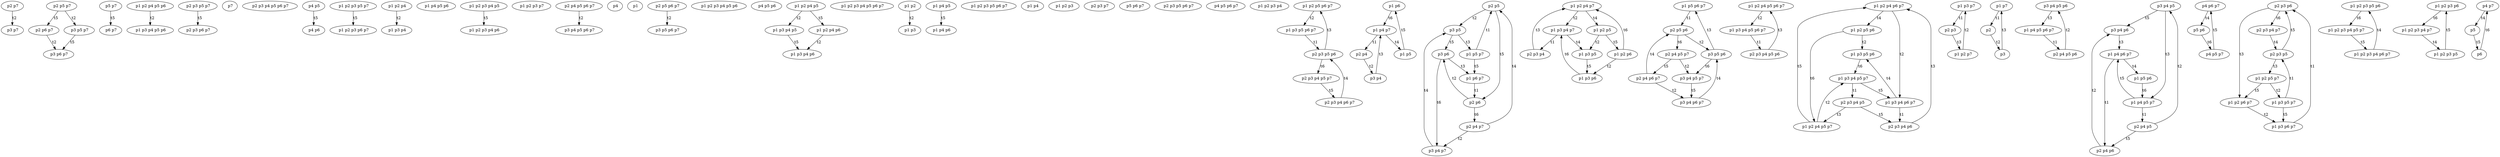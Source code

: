 digraph M {
" p3 p7" []
" p3 p7" []
" p3 p6 p7" []
" p6 p7" []
" p6 p7" []
" p1 p3 p4 p5 p6" []
" p1 p3 p4 p5 p6" []
" p2 p3 p6 p7" []
" p7" []
" p7" []
" p2 p3 p4 p5 p6 p7" []
" p2 p3 p4 p5 p6 p7" []
" p4 p6" []
" p1 p2 p3 p6 p7" []
" p1 p2 p3 p6 p7" []
" p1 p3 p4" []
" p1 p4 p5 p6" []
" p1 p4 p5 p6" []
" p1 p2 p3 p4 p6" []
" p1 p2 p3 p4 p6" []
" p1 p2 p3 p7" []
" p1 p2 p3 p7" []
" p3 p4 p5 p6 p7" []
" p3 p4 p5 p6 p7" []
" p4" []
" p4" []
" p1" []
" p1" []
" p3 p5 p6 p7" []
" p1 p2 p3 p4 p5 p6" []
" p1 p2 p3 p4 p5 p6" []
" p4 p5 p6" []
" p4 p5 p6" []
" p1 p3 p4 p6" []
" p1 p3 p4 p6" []
" p1 p2 p3 p4 p5 p6 p7" []
" p1 p2 p3 p4 p5 p6 p7" []
" p1 p3" []
" p1 p3" []
" p1 p4 p6" []
" p1 p2 p3 p5 p6 p7" []
" p1 p2 p3 p5 p6 p7" []
" p1 p4" []
" p1 p4" []
" p1 p2 p3" []
" p1 p2 p3" []
" p2 p3 p7" []
" p2 p3 p7" []
" p5 p6 p7" []
" p5 p6 p7" []
" p2 p3 p5 p6 p7" []
" p2 p3 p5 p6 p7" []
" p4 p5 p6 p7" []
" p4 p5 p6 p7" []
" p1 p2 p3 p4" []
" p1 p2 p3 p4" []
" p1 p2 p5 p6 p7"->" p1 p3 p5 p6 p7"[label = "t2"]
" p1 p3 p5 p6 p7"->" p2 p3 p5 p6"[label = "t1"]
" p2 p3 p5 p6"->" p1 p2 p5 p6 p7"[label = "t3"]
" p2 p3 p5 p6"->" p2 p3 p4 p5 p7"[label = "t6"]
" p2 p3 p4 p5 p7"->" p2 p3 p4 p6 p7"[label = "t5"]
" p2 p3 p4 p6 p7"->" p2 p3 p5 p6"[label = "t4"]
" p1 p6"->" p1 p4 p7"[label = "t6"]
" p1 p4 p7"->" p2 p4"[label = "t1"]
" p1 p4 p7"->" p1 p5"[label = "t4"]
" p2 p4"->" p3 p4"[label = "t2"]
" p1 p5"->" p1 p6"[label = "t5"]
" p3 p4"->" p1 p4 p7"[label = "t3"]
" p2 p5"->" p3 p5"[label = "t2"]
" p2 p5"->" p2 p6"[label = "t5"]
" p3 p5"->" p3 p6"[label = "t5"]
" p3 p5"->" p1 p5 p7"[label = "t3"]
" p2 p6"->" p3 p6"[label = "t2"]
" p2 p6"->" p2 p4 p7"[label = "t6"]
" p3 p6"->" p1 p6 p7"[label = "t3"]
" p3 p6"->" p3 p4 p7"[label = "t6"]
" p1 p5 p7"->" p2 p5"[label = "t1"]
" p1 p5 p7"->" p1 p6 p7"[label = "t5"]
" p2 p4 p7"->" p3 p4 p7"[label = "t2"]
" p2 p4 p7"->" p2 p5"[label = "t4"]
" p1 p6 p7"->" p2 p6"[label = "t1"]
" p3 p4 p7"->" p3 p5"[label = "t4"]
" p2 p6 p7"->" p3 p6 p7"[label = "t2"]
" p1 p2 p4 p7"->" p1 p3 p4 p7"[label = "t2"]
" p1 p2 p4 p7"->" p1 p2 p5"[label = "t4"]
" p1 p3 p4 p7"->" p2 p3 p4"[label = "t1"]
" p1 p3 p4 p7"->" p1 p3 p5"[label = "t4"]
" p1 p2 p5"->" p1 p3 p5"[label = "t2"]
" p1 p2 p5"->" p1 p2 p6"[label = "t5"]
" p2 p3 p4"->" p1 p2 p4 p7"[label = "t3"]
" p1 p3 p5"->" p1 p3 p6"[label = "t5"]
" p1 p2 p6"->" p1 p3 p6"[label = "t2"]
" p1 p2 p6"->" p1 p2 p4 p7"[label = "t6"]
" p1 p3 p6"->" p1 p3 p4 p7"[label = "t6"]
" p2 p3 p5 p7"->" p2 p3 p6 p7"[label = "t5"]
" p4 p5"->" p4 p6"[label = "t5"]
" p1 p5 p6 p7"->" p2 p5 p6"[label = "t1"]
" p2 p5 p6"->" p3 p5 p6"[label = "t2"]
" p2 p5 p6"->" p2 p4 p5 p7"[label = "t6"]
" p3 p5 p6"->" p1 p5 p6 p7"[label = "t3"]
" p3 p5 p6"->" p3 p4 p5 p7"[label = "t6"]
" p2 p4 p5 p7"->" p3 p4 p5 p7"[label = "t2"]
" p2 p4 p5 p7"->" p2 p4 p6 p7"[label = "t5"]
" p3 p4 p5 p7"->" p3 p4 p6 p7"[label = "t5"]
" p2 p4 p6 p7"->" p3 p4 p6 p7"[label = "t2"]
" p2 p4 p6 p7"->" p2 p5 p6"[label = "t4"]
" p3 p4 p6 p7"->" p3 p5 p6"[label = "t4"]
" p1 p2 p4"->" p1 p3 p4"[label = "t2"]
" p1 p2 p4 p5 p6 p7"->" p1 p3 p4 p5 p6 p7"[label = "t2"]
" p1 p3 p4 p5 p6 p7"->" p2 p3 p4 p5 p6"[label = "t1"]
" p2 p3 p4 p5 p6"->" p1 p2 p4 p5 p6 p7"[label = "t3"]
" p1 p2 p4 p6 p7"->" p1 p2 p5 p6"[label = "t4"]
" p1 p2 p4 p6 p7"->" p1 p3 p4 p6 p7"[label = "t2"]
" p1 p2 p5 p6"->" p1 p3 p5 p6"[label = "t2"]
" p1 p2 p5 p6"->" p1 p2 p4 p5 p7"[label = "t6"]
" p1 p3 p4 p6 p7"->" p2 p3 p4 p6"[label = "t1"]
" p1 p3 p4 p6 p7"->" p1 p3 p5 p6"[label = "t4"]
" p1 p3 p5 p6"->" p1 p3 p4 p5 p7"[label = "t6"]
" p1 p2 p4 p5 p7"->" p1 p2 p4 p6 p7"[label = "t5"]
" p1 p2 p4 p5 p7"->" p1 p3 p4 p5 p7"[label = "t2"]
" p2 p3 p4 p6"->" p1 p2 p4 p6 p7"[label = "t3"]
" p1 p3 p4 p5 p7"->" p2 p3 p4 p5"[label = "t1"]
" p1 p3 p4 p5 p7"->" p1 p3 p4 p6 p7"[label = "t5"]
" p2 p3 p4 p5"->" p1 p2 p4 p5 p7"[label = "t3"]
" p2 p3 p4 p5"->" p2 p3 p4 p6"[label = "t5"]
" p2 p5 p7"->" p3 p5 p7"[label = "t2"]
" p2 p5 p7"->" p2 p6 p7"[label = "t5"]
" p3 p5 p7"->" p3 p6 p7"[label = "t5"]
" p1 p3 p7"->" p2 p3"[label = "t1"]
" p2 p3"->" p1 p2 p7"[label = "t3"]
" p1 p2 p7"->" p1 p3 p7"[label = "t2"]
" p1 p7"->" p2"[label = "t1"]
" p2"->" p3"[label = "t2"]
" p3"->" p1 p7"[label = "t3"]
" p3 p4 p5 p6"->" p1 p4 p5 p6 p7"[label = "t3"]
" p1 p4 p5 p6 p7"->" p2 p4 p5 p6"[label = "t1"]
" p2 p4 p5 p6"->" p3 p4 p5 p6"[label = "t2"]
" p3 p4 p5"->" p3 p4 p6"[label = "t5"]
" p3 p4 p5"->" p1 p4 p5 p7"[label = "t3"]
" p3 p4 p6"->" p1 p4 p6 p7"[label = "t3"]
" p1 p4 p5 p7"->" p2 p4 p5"[label = "t1"]
" p1 p4 p5 p7"->" p1 p4 p6 p7"[label = "t5"]
" p1 p4 p6 p7"->" p2 p4 p6"[label = "t1"]
" p1 p4 p6 p7"->" p1 p5 p6"[label = "t4"]
" p2 p4 p5"->" p2 p4 p6"[label = "t5"]
" p2 p4 p5"->" p3 p4 p5"[label = "t2"]
" p2 p4 p6"->" p3 p4 p6"[label = "t2"]
" p1 p5 p6"->" p1 p4 p5 p7"[label = "t6"]
" p4 p6 p7"->" p5 p6"[label = "t4"]
" p5 p6"->" p4 p5 p7"[label = "t6"]
" p4 p5 p7"->" p4 p6 p7"[label = "t5"]
" p2 p3 p6"->" p2 p3 p4 p7"[label = "t6"]
" p2 p3 p6"->" p1 p2 p6 p7"[label = "t3"]
" p2 p3 p4 p7"->" p2 p3 p5"[label = "t4"]
" p1 p2 p6 p7"->" p1 p3 p6 p7"[label = "t2"]
" p2 p3 p5"->" p1 p2 p5 p7"[label = "t3"]
" p2 p3 p5"->" p2 p3 p6"[label = "t5"]
" p1 p3 p6 p7"->" p2 p3 p6"[label = "t1"]
" p1 p2 p5 p7"->" p1 p3 p5 p7"[label = "t2"]
" p1 p2 p5 p7"->" p1 p2 p6 p7"[label = "t5"]
" p1 p3 p5 p7"->" p2 p3 p5"[label = "t1"]
" p1 p3 p5 p7"->" p1 p3 p6 p7"[label = "t5"]
" p2 p5 p6 p7"->" p3 p5 p6 p7"[label = "t2"]
" p1 p2 p3 p5 p6"->" p1 p2 p3 p4 p5 p7"[label = "t6"]
" p1 p2 p3 p4 p5 p7"->" p1 p2 p3 p4 p6 p7"[label = "t5"]
" p1 p2 p3 p4 p6 p7"->" p1 p2 p3 p5 p6"[label = "t4"]
" p1 p2 p3 p4 p5"->" p1 p2 p3 p4 p6"[label = "t5"]
" p2 p7"->" p3 p7"[label = "t2"]
" p5 p7"->" p6 p7"[label = "t5"]
" p1 p2 p3 p5 p7"->" p1 p2 p3 p6 p7"[label = "t5"]
" p1 p4 p5"->" p1 p4 p6"[label = "t5"]
" p2 p4 p5 p6 p7"->" p3 p4 p5 p6 p7"[label = "t2"]
" p1 p2 p3 p6"->" p1 p2 p3 p4 p7"[label = "t6"]
" p1 p2 p3 p4 p7"->" p1 p2 p3 p5"[label = "t4"]
" p1 p2 p3 p5"->" p1 p2 p3 p6"[label = "t5"]
" p1 p2 p4 p5 p6"->" p1 p3 p4 p5 p6"[label = "t2"]
" p1 p2 p4 p5"->" p1 p3 p4 p5"[label = "t2"]
" p1 p2 p4 p5"->" p1 p2 p4 p6"[label = "t5"]
" p1 p3 p4 p5"->" p1 p3 p4 p6"[label = "t5"]
" p1 p2 p4 p6"->" p1 p3 p4 p6"[label = "t2"]
" p4 p7"->" p5"[label = "t4"]
" p5"->" p6"[label = "t5"]
" p6"->" p4 p7"[label = "t6"]
" p1 p2"->" p1 p3"[label = "t2"]
}